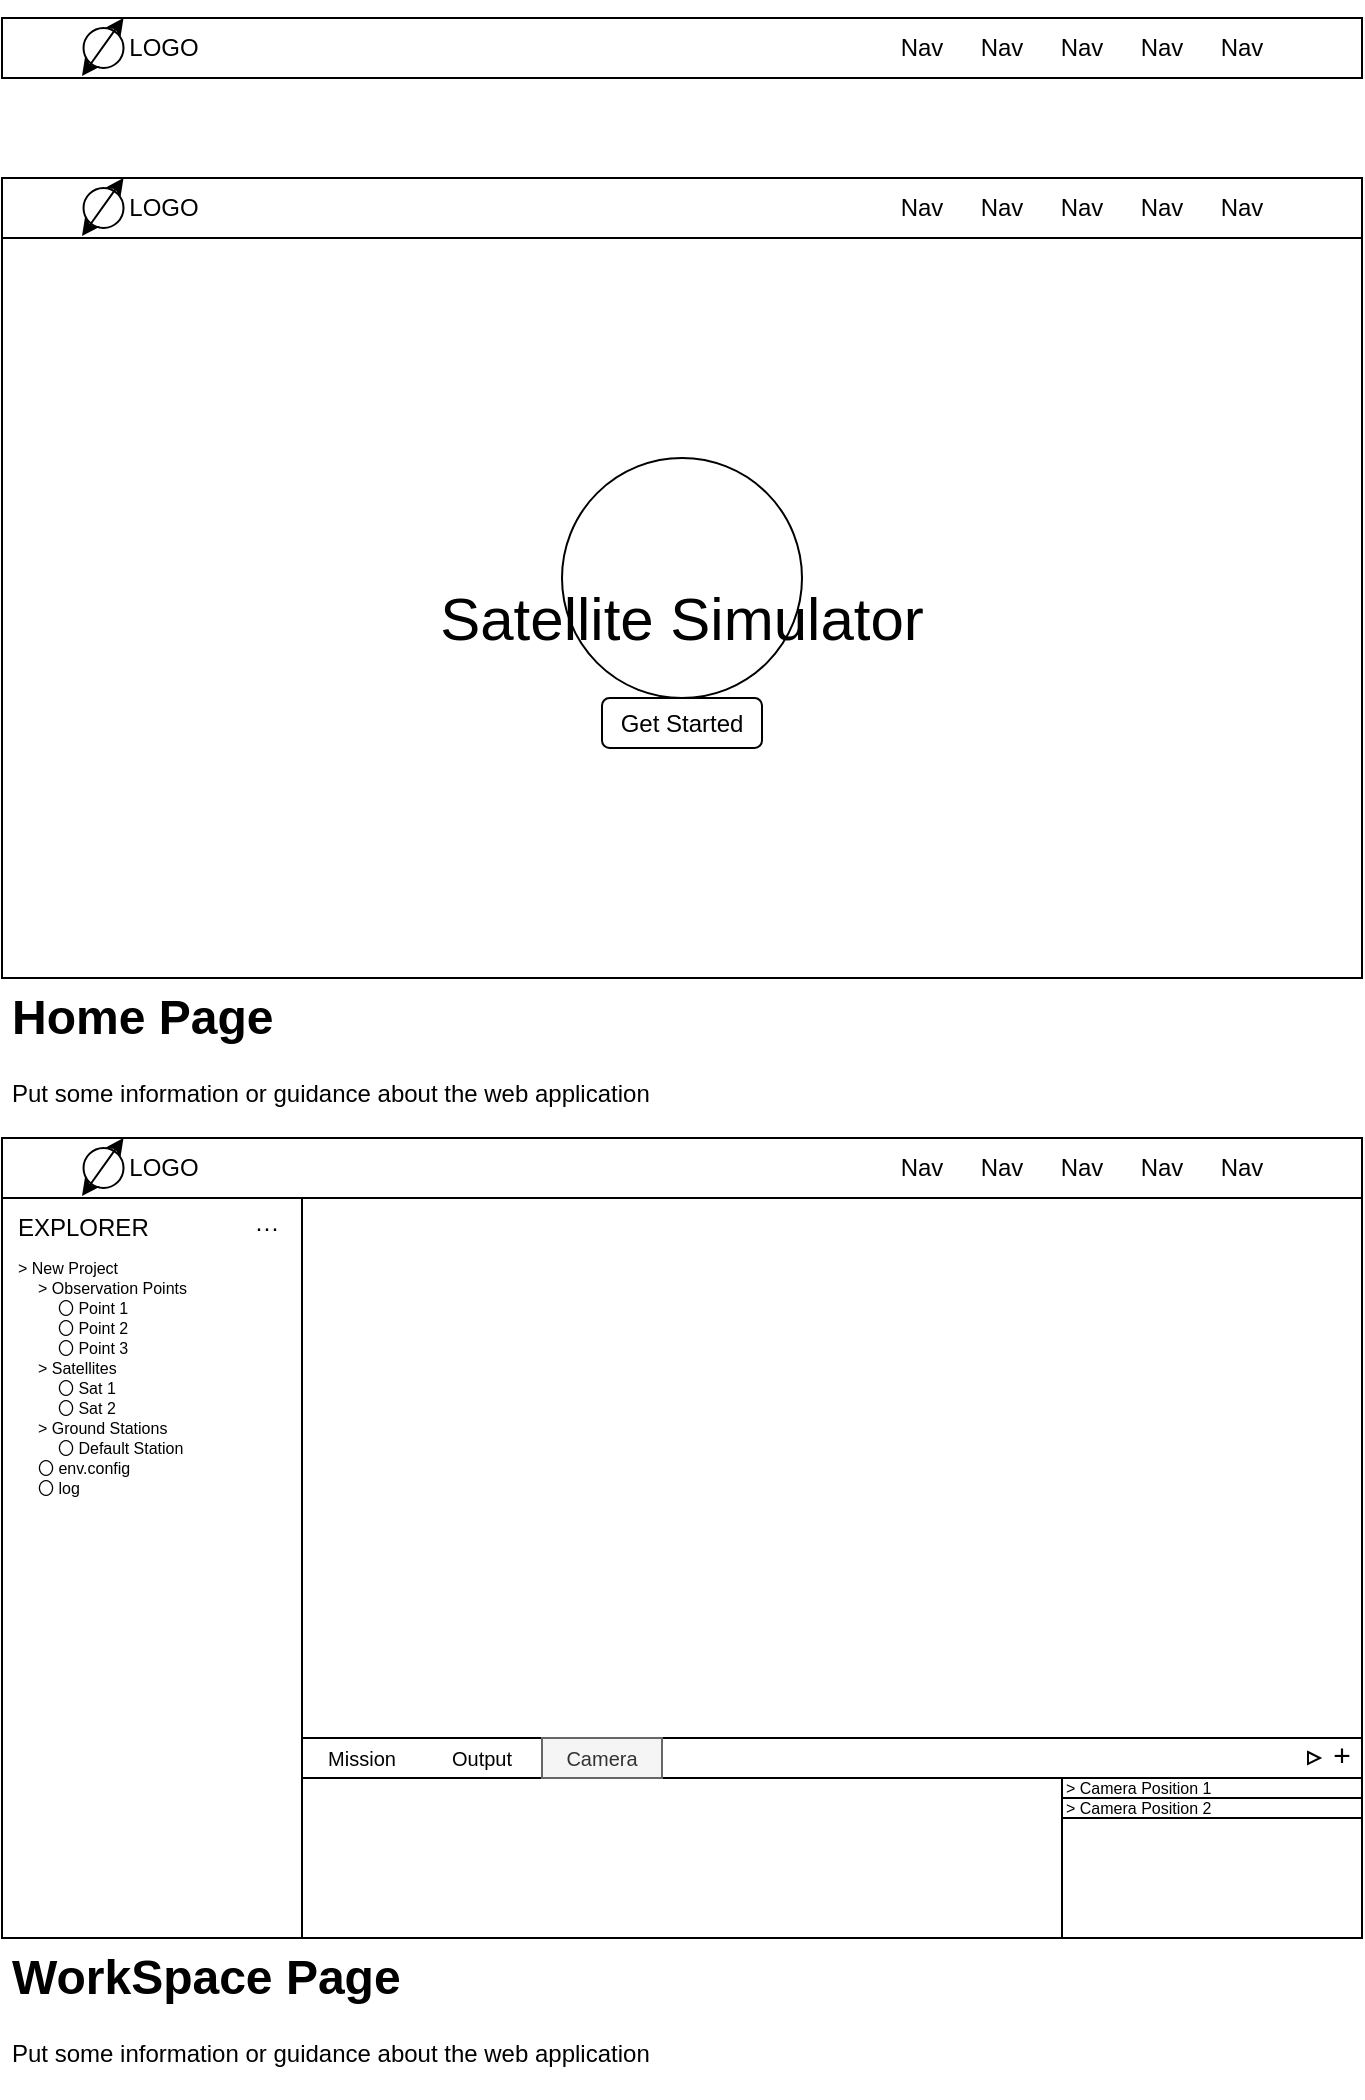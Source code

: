 <mxfile version="19.0.3" type="device"><diagram id="ZxlfJJRJ8ldYuW02dC2z" name="Page-3"><mxGraphModel dx="860" dy="1711" grid="1" gridSize="10" guides="1" tooltips="1" connect="1" arrows="1" fold="1" page="1" pageScale="1" pageWidth="850" pageHeight="1100" math="0" shadow="0"><root><mxCell id="0"/><mxCell id="1" parent="0"/><mxCell id="_bv4Pgpz_US75l3piavG-9" value="" style="group" vertex="1" connectable="0" parent="1"><mxGeometry x="40" y="40" width="680" height="480" as="geometry"/></mxCell><mxCell id="_bv4Pgpz_US75l3piavG-7" value="" style="rounded=0;whiteSpace=wrap;html=1;" vertex="1" parent="_bv4Pgpz_US75l3piavG-9"><mxGeometry width="680" height="400" as="geometry"/></mxCell><mxCell id="_bv4Pgpz_US75l3piavG-8" value="&lt;h1&gt;Home Page&lt;/h1&gt;&lt;p&gt;Put some information or guidance about the web application&lt;/p&gt;" style="text;html=1;strokeColor=none;fillColor=none;spacing=5;spacingTop=-20;whiteSpace=wrap;overflow=hidden;rounded=0;" vertex="1" parent="_bv4Pgpz_US75l3piavG-9"><mxGeometry y="400" width="680" height="80" as="geometry"/></mxCell><mxCell id="_bv4Pgpz_US75l3piavG-13" value="" style="ellipse;whiteSpace=wrap;html=1;aspect=fixed;" vertex="1" parent="_bv4Pgpz_US75l3piavG-9"><mxGeometry x="280" y="140" width="120" height="120" as="geometry"/></mxCell><mxCell id="_bv4Pgpz_US75l3piavG-23" value="" style="group" vertex="1" connectable="0" parent="_bv4Pgpz_US75l3piavG-9"><mxGeometry width="680" height="30" as="geometry"/></mxCell><mxCell id="_bv4Pgpz_US75l3piavG-14" value="" style="rounded=0;whiteSpace=wrap;html=1;" vertex="1" parent="_bv4Pgpz_US75l3piavG-23"><mxGeometry width="680" height="30" as="geometry"/></mxCell><mxCell id="_bv4Pgpz_US75l3piavG-15" value="" style="ellipse;whiteSpace=wrap;html=1;aspect=fixed;" vertex="1" parent="_bv4Pgpz_US75l3piavG-23"><mxGeometry x="40.76" y="5" width="20" height="20" as="geometry"/></mxCell><mxCell id="_bv4Pgpz_US75l3piavG-16" value="LOGO" style="text;html=1;strokeColor=none;fillColor=none;align=center;verticalAlign=middle;whiteSpace=wrap;rounded=0;" vertex="1" parent="_bv4Pgpz_US75l3piavG-23"><mxGeometry x="60.76" width="40" height="30" as="geometry"/></mxCell><mxCell id="_bv4Pgpz_US75l3piavG-17" value="" style="endArrow=classic;startArrow=classic;html=1;rounded=0;entryX=0;entryY=0;entryDx=0;entryDy=0;exitX=0.043;exitY=0.968;exitDx=0;exitDy=0;exitPerimeter=0;" edge="1" parent="_bv4Pgpz_US75l3piavG-23" target="_bv4Pgpz_US75l3piavG-16"><mxGeometry width="50" height="50" relative="1" as="geometry"><mxPoint x="40.0" y="29.04" as="sourcePoint"/><mxPoint x="80.76" as="targetPoint"/></mxGeometry></mxCell><mxCell id="_bv4Pgpz_US75l3piavG-18" value="Nav" style="text;html=1;strokeColor=none;fillColor=none;align=center;verticalAlign=middle;whiteSpace=wrap;rounded=0;" vertex="1" parent="_bv4Pgpz_US75l3piavG-23"><mxGeometry x="440" width="40" height="30" as="geometry"/></mxCell><mxCell id="_bv4Pgpz_US75l3piavG-19" value="Nav" style="text;html=1;strokeColor=none;fillColor=none;align=center;verticalAlign=middle;whiteSpace=wrap;rounded=0;" vertex="1" parent="_bv4Pgpz_US75l3piavG-23"><mxGeometry x="480" width="40" height="30" as="geometry"/></mxCell><mxCell id="_bv4Pgpz_US75l3piavG-20" value="Nav" style="text;html=1;strokeColor=none;fillColor=none;align=center;verticalAlign=middle;whiteSpace=wrap;rounded=0;" vertex="1" parent="_bv4Pgpz_US75l3piavG-23"><mxGeometry x="520" width="40" height="30" as="geometry"/></mxCell><mxCell id="_bv4Pgpz_US75l3piavG-21" value="Nav" style="text;html=1;strokeColor=none;fillColor=none;align=center;verticalAlign=middle;whiteSpace=wrap;rounded=0;" vertex="1" parent="_bv4Pgpz_US75l3piavG-23"><mxGeometry x="560" width="40" height="30" as="geometry"/></mxCell><mxCell id="_bv4Pgpz_US75l3piavG-22" value="Nav" style="text;html=1;strokeColor=none;fillColor=none;align=center;verticalAlign=middle;whiteSpace=wrap;rounded=0;" vertex="1" parent="_bv4Pgpz_US75l3piavG-23"><mxGeometry x="600" width="40" height="30" as="geometry"/></mxCell><mxCell id="_bv4Pgpz_US75l3piavG-34" value="Satellite Simulator" style="text;html=1;strokeColor=none;fillColor=none;align=center;verticalAlign=middle;whiteSpace=wrap;rounded=0;fontSize=30;" vertex="1" parent="_bv4Pgpz_US75l3piavG-9"><mxGeometry x="200" y="205" width="280" height="30" as="geometry"/></mxCell><mxCell id="_bv4Pgpz_US75l3piavG-35" value="Get Started" style="rounded=1;whiteSpace=wrap;html=1;fontSize=12;" vertex="1" parent="_bv4Pgpz_US75l3piavG-9"><mxGeometry x="300" y="260" width="80" height="25" as="geometry"/></mxCell><mxCell id="_bv4Pgpz_US75l3piavG-10" value="" style="group" vertex="1" connectable="0" parent="1"><mxGeometry x="40" y="520" width="680" height="480" as="geometry"/></mxCell><mxCell id="_bv4Pgpz_US75l3piavG-11" value="" style="rounded=0;whiteSpace=wrap;html=1;" vertex="1" parent="_bv4Pgpz_US75l3piavG-10"><mxGeometry width="680" height="400" as="geometry"/></mxCell><mxCell id="_bv4Pgpz_US75l3piavG-12" value="&lt;h1&gt;WorkSpace Page&lt;/h1&gt;&lt;p&gt;Put some information or guidance about the web application&lt;/p&gt;" style="text;html=1;strokeColor=none;fillColor=none;spacing=5;spacingTop=-20;whiteSpace=wrap;overflow=hidden;rounded=0;" vertex="1" parent="_bv4Pgpz_US75l3piavG-10"><mxGeometry y="400" width="680" height="80" as="geometry"/></mxCell><mxCell id="_bv4Pgpz_US75l3piavG-24" value="" style="group" vertex="1" connectable="0" parent="_bv4Pgpz_US75l3piavG-10"><mxGeometry width="680" height="30" as="geometry"/></mxCell><mxCell id="_bv4Pgpz_US75l3piavG-25" value="" style="rounded=0;whiteSpace=wrap;html=1;" vertex="1" parent="_bv4Pgpz_US75l3piavG-24"><mxGeometry width="680" height="30" as="geometry"/></mxCell><mxCell id="_bv4Pgpz_US75l3piavG-26" value="" style="ellipse;whiteSpace=wrap;html=1;aspect=fixed;" vertex="1" parent="_bv4Pgpz_US75l3piavG-24"><mxGeometry x="40.76" y="5" width="20" height="20" as="geometry"/></mxCell><mxCell id="_bv4Pgpz_US75l3piavG-27" value="LOGO" style="text;html=1;strokeColor=none;fillColor=none;align=center;verticalAlign=middle;whiteSpace=wrap;rounded=0;" vertex="1" parent="_bv4Pgpz_US75l3piavG-24"><mxGeometry x="60.76" width="40" height="30" as="geometry"/></mxCell><mxCell id="_bv4Pgpz_US75l3piavG-28" value="" style="endArrow=classic;startArrow=classic;html=1;rounded=0;entryX=0;entryY=0;entryDx=0;entryDy=0;exitX=0.043;exitY=0.968;exitDx=0;exitDy=0;exitPerimeter=0;" edge="1" parent="_bv4Pgpz_US75l3piavG-24" target="_bv4Pgpz_US75l3piavG-27"><mxGeometry width="50" height="50" relative="1" as="geometry"><mxPoint x="40.0" y="29.04" as="sourcePoint"/><mxPoint x="80.76" as="targetPoint"/></mxGeometry></mxCell><mxCell id="_bv4Pgpz_US75l3piavG-29" value="Nav" style="text;html=1;strokeColor=none;fillColor=none;align=center;verticalAlign=middle;whiteSpace=wrap;rounded=0;" vertex="1" parent="_bv4Pgpz_US75l3piavG-24"><mxGeometry x="440" width="40" height="30" as="geometry"/></mxCell><mxCell id="_bv4Pgpz_US75l3piavG-30" value="Nav" style="text;html=1;strokeColor=none;fillColor=none;align=center;verticalAlign=middle;whiteSpace=wrap;rounded=0;" vertex="1" parent="_bv4Pgpz_US75l3piavG-24"><mxGeometry x="480" width="40" height="30" as="geometry"/></mxCell><mxCell id="_bv4Pgpz_US75l3piavG-31" value="Nav" style="text;html=1;strokeColor=none;fillColor=none;align=center;verticalAlign=middle;whiteSpace=wrap;rounded=0;" vertex="1" parent="_bv4Pgpz_US75l3piavG-24"><mxGeometry x="520" width="40" height="30" as="geometry"/></mxCell><mxCell id="_bv4Pgpz_US75l3piavG-32" value="Nav" style="text;html=1;strokeColor=none;fillColor=none;align=center;verticalAlign=middle;whiteSpace=wrap;rounded=0;" vertex="1" parent="_bv4Pgpz_US75l3piavG-24"><mxGeometry x="560" width="40" height="30" as="geometry"/></mxCell><mxCell id="_bv4Pgpz_US75l3piavG-33" value="Nav" style="text;html=1;strokeColor=none;fillColor=none;align=center;verticalAlign=middle;whiteSpace=wrap;rounded=0;" vertex="1" parent="_bv4Pgpz_US75l3piavG-24"><mxGeometry x="600" width="40" height="30" as="geometry"/></mxCell><mxCell id="51_PJP7S8gMA_7cn42VH-26" value="" style="group" vertex="1" connectable="0" parent="_bv4Pgpz_US75l3piavG-10"><mxGeometry y="30" width="150" height="370" as="geometry"/></mxCell><mxCell id="51_PJP7S8gMA_7cn42VH-1" value="" style="rounded=0;whiteSpace=wrap;html=1;fontSize=12;" vertex="1" parent="51_PJP7S8gMA_7cn42VH-26"><mxGeometry width="150" height="370" as="geometry"/></mxCell><mxCell id="51_PJP7S8gMA_7cn42VH-12" value="EXPLORER" style="text;html=1;strokeColor=none;fillColor=none;align=left;verticalAlign=middle;whiteSpace=wrap;rounded=0;fontSize=12;spacingLeft=6;spacingRight=6;" vertex="1" parent="51_PJP7S8gMA_7cn42VH-26"><mxGeometry width="150" height="30" as="geometry"/></mxCell><mxCell id="51_PJP7S8gMA_7cn42VH-13" value="···" style="text;html=1;strokeColor=none;fillColor=none;align=center;verticalAlign=middle;whiteSpace=wrap;rounded=0;fontSize=12;" vertex="1" parent="51_PJP7S8gMA_7cn42VH-26"><mxGeometry x="120" width="25" height="30" as="geometry"/></mxCell><mxCell id="51_PJP7S8gMA_7cn42VH-14" value="&amp;gt; New Project" style="rounded=0;whiteSpace=wrap;html=1;fontSize=8;align=left;spacingLeft=6;spacingRight=6;fontColor=default;strokeColor=none;fillColor=none;" vertex="1" parent="51_PJP7S8gMA_7cn42VH-26"><mxGeometry y="30" width="150" height="10" as="geometry"/></mxCell><mxCell id="51_PJP7S8gMA_7cn42VH-15" value="&amp;gt; Observation Points" style="rounded=0;whiteSpace=wrap;html=1;fontSize=8;align=left;spacingLeft=6;spacingRight=6;fontColor=default;strokeColor=none;fillColor=none;" vertex="1" parent="51_PJP7S8gMA_7cn42VH-26"><mxGeometry x="10" y="40" width="140" height="10" as="geometry"/></mxCell><mxCell id="51_PJP7S8gMA_7cn42VH-16" value="〇 Point 1" style="rounded=0;whiteSpace=wrap;html=1;fontSize=8;align=left;spacingLeft=6;spacingRight=6;fontColor=default;strokeColor=none;fillColor=none;" vertex="1" parent="51_PJP7S8gMA_7cn42VH-26"><mxGeometry x="20" y="50" width="130" height="10" as="geometry"/></mxCell><mxCell id="51_PJP7S8gMA_7cn42VH-17" value="〇&amp;nbsp;Point 2" style="rounded=0;whiteSpace=wrap;html=1;fontSize=8;align=left;spacingLeft=6;spacingRight=6;fontColor=default;strokeColor=none;fillColor=none;" vertex="1" parent="51_PJP7S8gMA_7cn42VH-26"><mxGeometry x="20" y="60" width="130" height="10" as="geometry"/></mxCell><mxCell id="51_PJP7S8gMA_7cn42VH-18" value="〇&amp;nbsp;Point 3" style="rounded=0;whiteSpace=wrap;html=1;fontSize=8;align=left;spacingLeft=6;spacingRight=6;fontColor=default;strokeColor=none;fillColor=none;" vertex="1" parent="51_PJP7S8gMA_7cn42VH-26"><mxGeometry x="20" y="70" width="130" height="10" as="geometry"/></mxCell><mxCell id="51_PJP7S8gMA_7cn42VH-19" value="&amp;gt; Satellites" style="rounded=0;whiteSpace=wrap;html=1;fontSize=8;align=left;spacingLeft=6;spacingRight=6;fontColor=default;strokeColor=none;fillColor=none;" vertex="1" parent="51_PJP7S8gMA_7cn42VH-26"><mxGeometry x="10" y="80" width="140" height="10" as="geometry"/></mxCell><mxCell id="51_PJP7S8gMA_7cn42VH-20" value="〇&amp;nbsp;Sat 1" style="rounded=0;whiteSpace=wrap;html=1;fontSize=8;align=left;spacingLeft=6;spacingRight=6;fontColor=default;strokeColor=none;fillColor=none;" vertex="1" parent="51_PJP7S8gMA_7cn42VH-26"><mxGeometry x="20" y="90" width="130" height="10" as="geometry"/></mxCell><mxCell id="51_PJP7S8gMA_7cn42VH-21" value="〇&amp;nbsp;Sat 2" style="rounded=0;whiteSpace=wrap;html=1;fontSize=8;align=left;spacingLeft=6;spacingRight=6;fontColor=default;strokeColor=none;fillColor=none;" vertex="1" parent="51_PJP7S8gMA_7cn42VH-26"><mxGeometry x="20" y="100" width="130" height="10" as="geometry"/></mxCell><mxCell id="51_PJP7S8gMA_7cn42VH-22" value="&amp;gt; Ground Stations" style="rounded=0;whiteSpace=wrap;html=1;fontSize=8;align=left;spacingLeft=6;spacingRight=6;fontColor=default;strokeColor=none;fillColor=none;" vertex="1" parent="51_PJP7S8gMA_7cn42VH-26"><mxGeometry x="10" y="110" width="140" height="10" as="geometry"/></mxCell><mxCell id="51_PJP7S8gMA_7cn42VH-23" value="〇&amp;nbsp;Default Station" style="rounded=0;whiteSpace=wrap;html=1;fontSize=8;align=left;spacingLeft=6;spacingRight=6;fontColor=default;strokeColor=none;fillColor=none;" vertex="1" parent="51_PJP7S8gMA_7cn42VH-26"><mxGeometry x="20" y="120" width="130" height="10" as="geometry"/></mxCell><mxCell id="51_PJP7S8gMA_7cn42VH-24" value="〇&amp;nbsp;env.config" style="rounded=0;whiteSpace=wrap;html=1;fontSize=8;align=left;spacingLeft=6;spacingRight=6;fontColor=default;strokeColor=none;fillColor=none;" vertex="1" parent="51_PJP7S8gMA_7cn42VH-26"><mxGeometry x="10" y="130" width="140" height="10" as="geometry"/></mxCell><mxCell id="51_PJP7S8gMA_7cn42VH-25" value="〇&amp;nbsp;log" style="rounded=0;whiteSpace=wrap;html=1;fontSize=8;align=left;spacingLeft=6;spacingRight=6;fontColor=default;strokeColor=none;fillColor=none;" vertex="1" parent="51_PJP7S8gMA_7cn42VH-26"><mxGeometry x="10" y="140" width="140" height="10" as="geometry"/></mxCell><mxCell id="51_PJP7S8gMA_7cn42VH-38" value="" style="group" vertex="1" connectable="0" parent="_bv4Pgpz_US75l3piavG-10"><mxGeometry x="150" y="300" width="530" height="100" as="geometry"/></mxCell><mxCell id="51_PJP7S8gMA_7cn42VH-27" value="" style="rounded=0;whiteSpace=wrap;html=1;fontSize=8;fontColor=default;fillColor=none;" vertex="1" parent="51_PJP7S8gMA_7cn42VH-38"><mxGeometry y="20" width="530" height="80" as="geometry"/></mxCell><mxCell id="51_PJP7S8gMA_7cn42VH-28" value="" style="rounded=0;whiteSpace=wrap;html=1;fontSize=8;fontColor=default;fillColor=none;" vertex="1" parent="51_PJP7S8gMA_7cn42VH-38"><mxGeometry x="380" y="20" width="150" height="80" as="geometry"/></mxCell><mxCell id="51_PJP7S8gMA_7cn42VH-29" value="" style="rounded=0;whiteSpace=wrap;html=1;fontSize=8;fontColor=default;fillColor=none;" vertex="1" parent="51_PJP7S8gMA_7cn42VH-38"><mxGeometry width="530" height="20" as="geometry"/></mxCell><mxCell id="51_PJP7S8gMA_7cn42VH-31" value="Mission" style="text;html=1;strokeColor=none;fillColor=none;align=center;verticalAlign=middle;whiteSpace=wrap;rounded=0;fontSize=10;fontColor=default;" vertex="1" parent="51_PJP7S8gMA_7cn42VH-38"><mxGeometry width="60" height="20" as="geometry"/></mxCell><mxCell id="51_PJP7S8gMA_7cn42VH-32" value="Output" style="text;html=1;strokeColor=none;fillColor=none;align=center;verticalAlign=middle;whiteSpace=wrap;rounded=0;fontSize=10;fontColor=default;" vertex="1" parent="51_PJP7S8gMA_7cn42VH-38"><mxGeometry x="60" width="60" height="20" as="geometry"/></mxCell><mxCell id="51_PJP7S8gMA_7cn42VH-33" value="Camera" style="text;html=1;strokeColor=#666666;fillColor=#f5f5f5;align=center;verticalAlign=middle;whiteSpace=wrap;rounded=0;fontSize=10;fontColor=#333333;" vertex="1" parent="51_PJP7S8gMA_7cn42VH-38"><mxGeometry x="120" width="60" height="20" as="geometry"/></mxCell><mxCell id="51_PJP7S8gMA_7cn42VH-34" value="+" style="text;html=1;strokeColor=none;fillColor=none;align=center;verticalAlign=middle;whiteSpace=wrap;rounded=0;fontSize=15;fontColor=default;strokeWidth=1;" vertex="1" parent="51_PJP7S8gMA_7cn42VH-38"><mxGeometry x="510" width="20" height="15" as="geometry"/></mxCell><mxCell id="51_PJP7S8gMA_7cn42VH-35" value="&amp;gt; Camera Position 1" style="rounded=0;whiteSpace=wrap;html=1;fontSize=8;fontColor=default;fillColor=none;align=left;" vertex="1" parent="51_PJP7S8gMA_7cn42VH-38"><mxGeometry x="380" y="20" width="150" height="10" as="geometry"/></mxCell><mxCell id="51_PJP7S8gMA_7cn42VH-36" value="&amp;gt; Camera Position 2" style="rounded=0;whiteSpace=wrap;html=1;fontSize=8;fontColor=default;fillColor=none;align=left;" vertex="1" parent="51_PJP7S8gMA_7cn42VH-38"><mxGeometry x="380" y="30" width="150" height="10" as="geometry"/></mxCell><mxCell id="51_PJP7S8gMA_7cn42VH-39" value="" style="triangle;whiteSpace=wrap;html=1;fontSize=15;fontColor=default;strokeWidth=1;fillColor=none;" vertex="1" parent="51_PJP7S8gMA_7cn42VH-38"><mxGeometry x="503" y="7" width="6" height="6" as="geometry"/></mxCell><mxCell id="51_PJP7S8gMA_7cn42VH-2" value="" style="group" vertex="1" connectable="0" parent="1"><mxGeometry x="40" y="-40" width="680" height="30" as="geometry"/></mxCell><mxCell id="51_PJP7S8gMA_7cn42VH-3" value="" style="rounded=0;whiteSpace=wrap;html=1;" vertex="1" parent="51_PJP7S8gMA_7cn42VH-2"><mxGeometry width="680" height="30" as="geometry"/></mxCell><mxCell id="51_PJP7S8gMA_7cn42VH-4" value="" style="ellipse;whiteSpace=wrap;html=1;aspect=fixed;" vertex="1" parent="51_PJP7S8gMA_7cn42VH-2"><mxGeometry x="40.76" y="5" width="20" height="20" as="geometry"/></mxCell><mxCell id="51_PJP7S8gMA_7cn42VH-5" value="LOGO" style="text;html=1;strokeColor=none;fillColor=none;align=center;verticalAlign=middle;whiteSpace=wrap;rounded=0;" vertex="1" parent="51_PJP7S8gMA_7cn42VH-2"><mxGeometry x="60.76" width="40" height="30" as="geometry"/></mxCell><mxCell id="51_PJP7S8gMA_7cn42VH-6" value="" style="endArrow=classic;startArrow=classic;html=1;rounded=0;entryX=0;entryY=0;entryDx=0;entryDy=0;exitX=0.043;exitY=0.968;exitDx=0;exitDy=0;exitPerimeter=0;" edge="1" parent="51_PJP7S8gMA_7cn42VH-2" target="51_PJP7S8gMA_7cn42VH-5"><mxGeometry width="50" height="50" relative="1" as="geometry"><mxPoint x="40.0" y="29.04" as="sourcePoint"/><mxPoint x="80.76" as="targetPoint"/></mxGeometry></mxCell><mxCell id="51_PJP7S8gMA_7cn42VH-7" value="Nav" style="text;html=1;strokeColor=none;fillColor=none;align=center;verticalAlign=middle;whiteSpace=wrap;rounded=0;" vertex="1" parent="51_PJP7S8gMA_7cn42VH-2"><mxGeometry x="440" width="40" height="30" as="geometry"/></mxCell><mxCell id="51_PJP7S8gMA_7cn42VH-8" value="Nav" style="text;html=1;strokeColor=none;fillColor=none;align=center;verticalAlign=middle;whiteSpace=wrap;rounded=0;" vertex="1" parent="51_PJP7S8gMA_7cn42VH-2"><mxGeometry x="480" width="40" height="30" as="geometry"/></mxCell><mxCell id="51_PJP7S8gMA_7cn42VH-9" value="Nav" style="text;html=1;strokeColor=none;fillColor=none;align=center;verticalAlign=middle;whiteSpace=wrap;rounded=0;" vertex="1" parent="51_PJP7S8gMA_7cn42VH-2"><mxGeometry x="520" width="40" height="30" as="geometry"/></mxCell><mxCell id="51_PJP7S8gMA_7cn42VH-10" value="Nav" style="text;html=1;strokeColor=none;fillColor=none;align=center;verticalAlign=middle;whiteSpace=wrap;rounded=0;" vertex="1" parent="51_PJP7S8gMA_7cn42VH-2"><mxGeometry x="560" width="40" height="30" as="geometry"/></mxCell><mxCell id="51_PJP7S8gMA_7cn42VH-11" value="Nav" style="text;html=1;strokeColor=none;fillColor=none;align=center;verticalAlign=middle;whiteSpace=wrap;rounded=0;" vertex="1" parent="51_PJP7S8gMA_7cn42VH-2"><mxGeometry x="600" width="40" height="30" as="geometry"/></mxCell></root></mxGraphModel></diagram></mxfile>